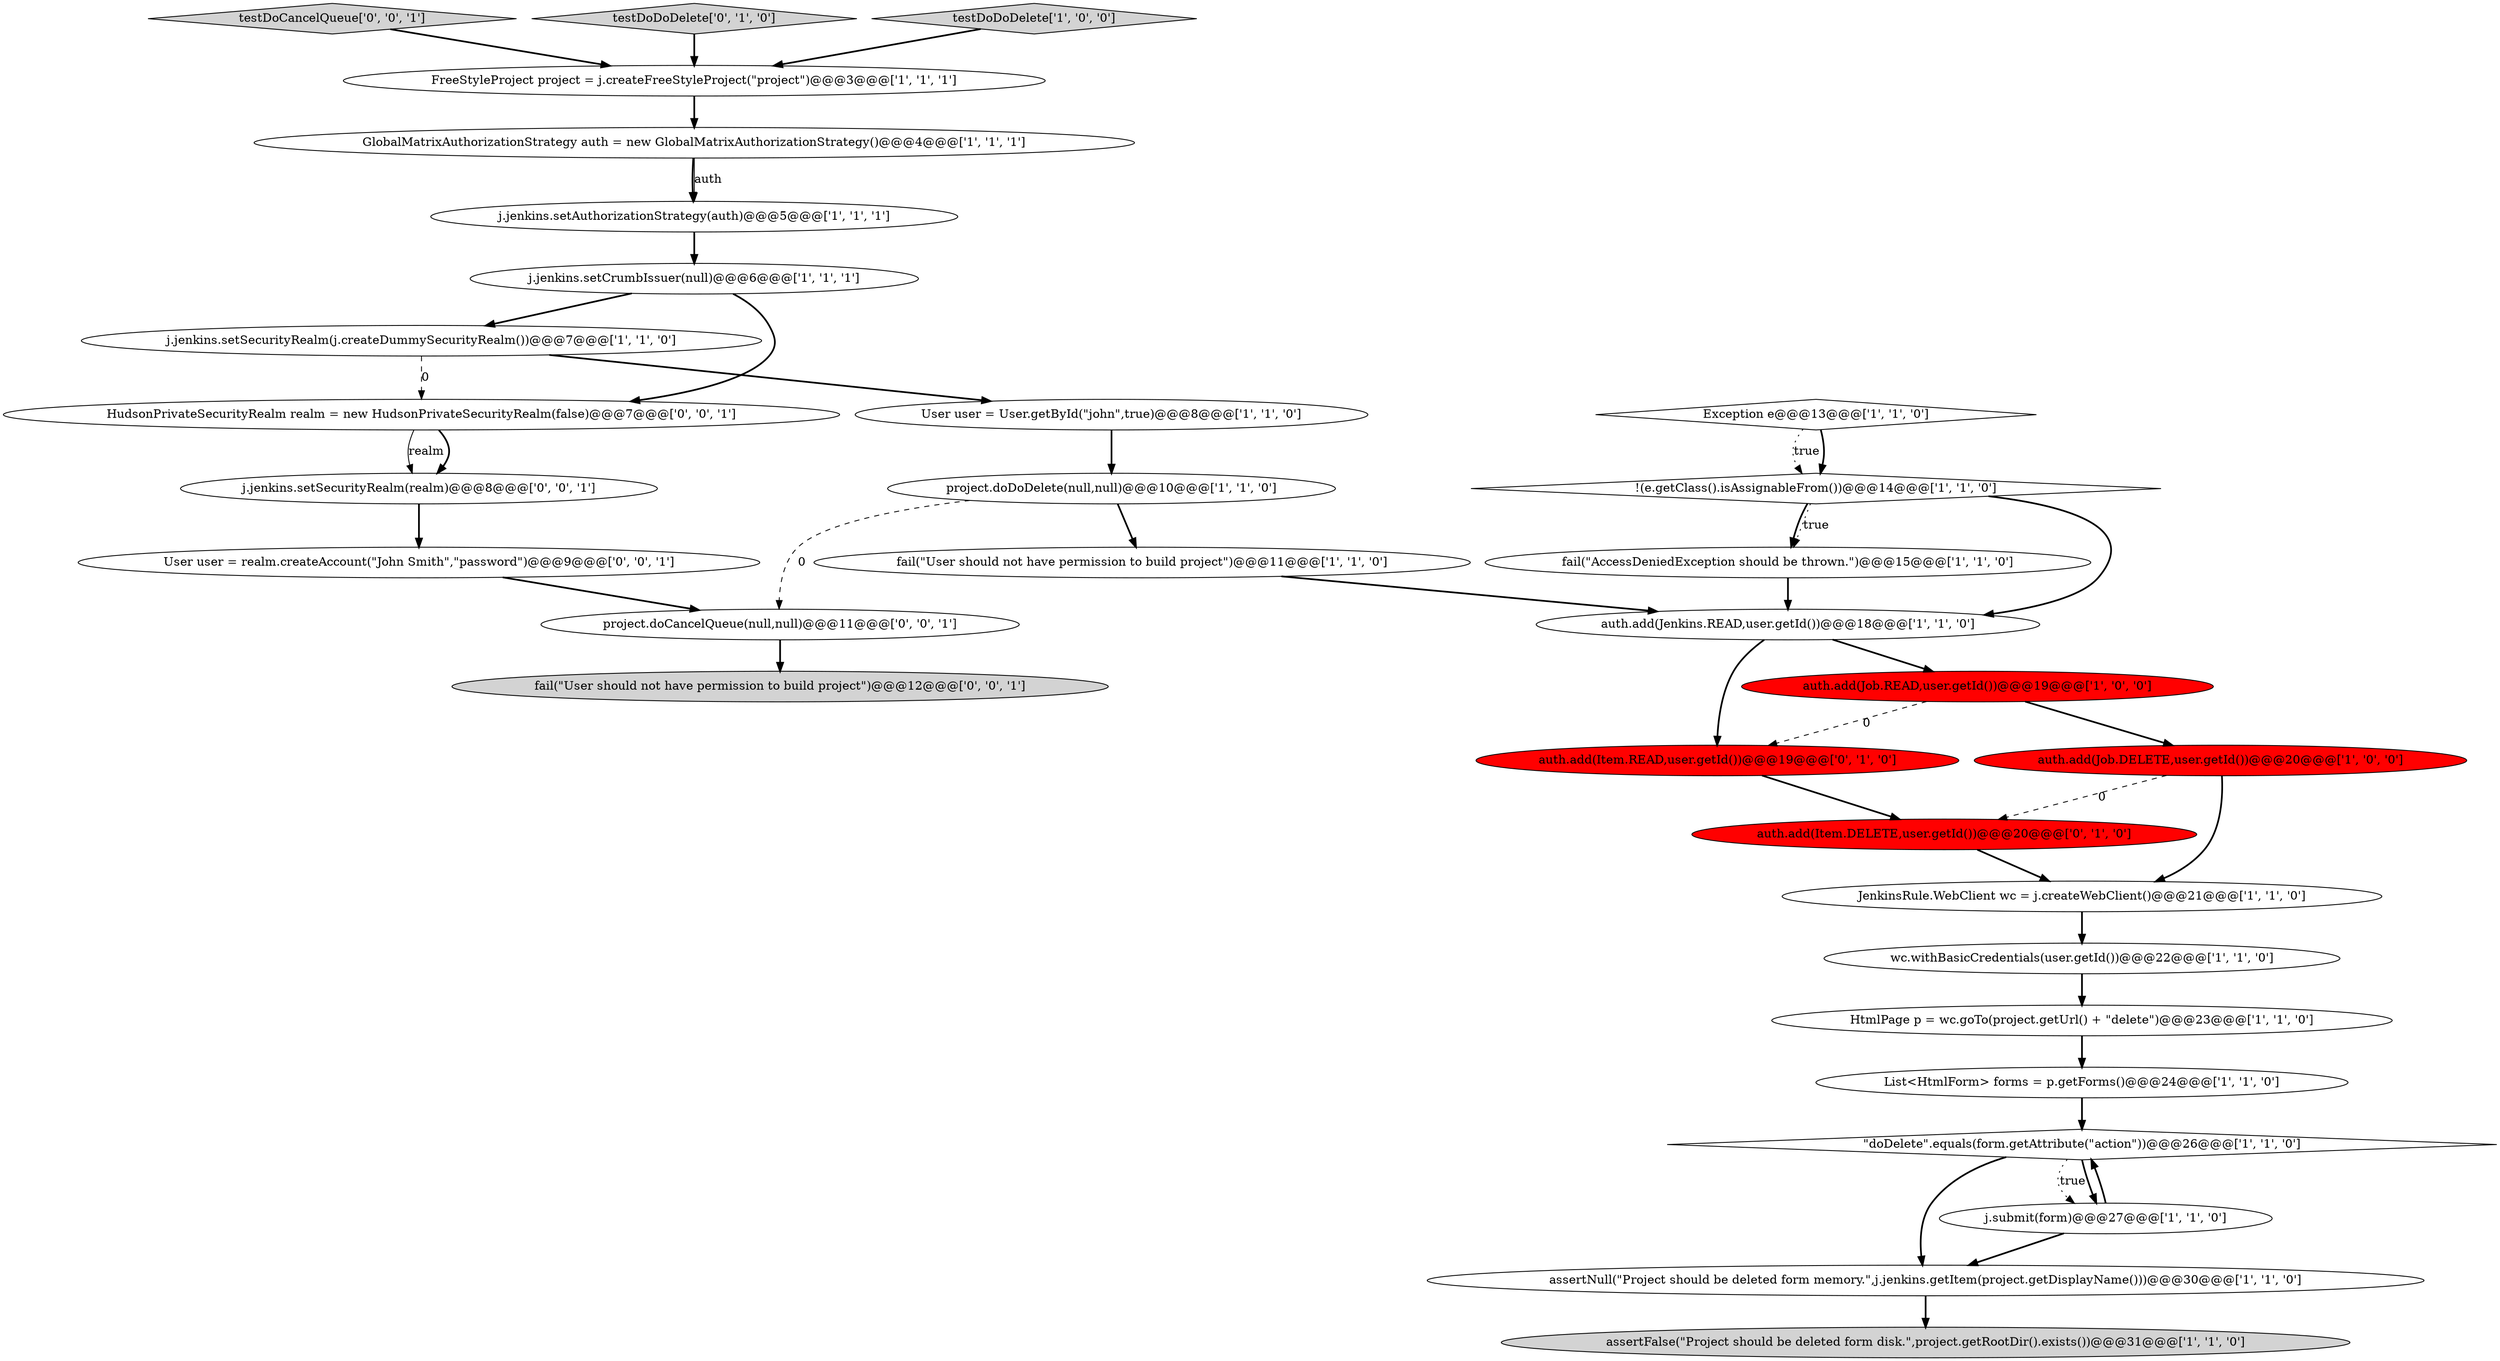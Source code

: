 digraph {
11 [style = filled, label = "GlobalMatrixAuthorizationStrategy auth = new GlobalMatrixAuthorizationStrategy()@@@4@@@['1', '1', '1']", fillcolor = white, shape = ellipse image = "AAA0AAABBB1BBB"];
10 [style = filled, label = "auth.add(Job.DELETE,user.getId())@@@20@@@['1', '0', '0']", fillcolor = red, shape = ellipse image = "AAA1AAABBB1BBB"];
16 [style = filled, label = "User user = User.getById(\"john\",true)@@@8@@@['1', '1', '0']", fillcolor = white, shape = ellipse image = "AAA0AAABBB1BBB"];
4 [style = filled, label = "wc.withBasicCredentials(user.getId())@@@22@@@['1', '1', '0']", fillcolor = white, shape = ellipse image = "AAA0AAABBB1BBB"];
31 [style = filled, label = "j.jenkins.setSecurityRealm(realm)@@@8@@@['0', '0', '1']", fillcolor = white, shape = ellipse image = "AAA0AAABBB3BBB"];
12 [style = filled, label = "\"doDelete\".equals(form.getAttribute(\"action\"))@@@26@@@['1', '1', '0']", fillcolor = white, shape = diamond image = "AAA0AAABBB1BBB"];
13 [style = filled, label = "fail(\"AccessDeniedException should be thrown.\")@@@15@@@['1', '1', '0']", fillcolor = white, shape = ellipse image = "AAA0AAABBB1BBB"];
29 [style = filled, label = "User user = realm.createAccount(\"John Smith\",\"password\")@@@9@@@['0', '0', '1']", fillcolor = white, shape = ellipse image = "AAA0AAABBB3BBB"];
21 [style = filled, label = "assertFalse(\"Project should be deleted form disk.\",project.getRootDir().exists())@@@31@@@['1', '1', '0']", fillcolor = lightgray, shape = ellipse image = "AAA0AAABBB1BBB"];
30 [style = filled, label = "testDoCancelQueue['0', '0', '1']", fillcolor = lightgray, shape = diamond image = "AAA0AAABBB3BBB"];
25 [style = filled, label = "testDoDoDelete['0', '1', '0']", fillcolor = lightgray, shape = diamond image = "AAA0AAABBB2BBB"];
26 [style = filled, label = "project.doCancelQueue(null,null)@@@11@@@['0', '0', '1']", fillcolor = white, shape = ellipse image = "AAA0AAABBB3BBB"];
2 [style = filled, label = "Exception e@@@13@@@['1', '1', '0']", fillcolor = white, shape = diamond image = "AAA0AAABBB1BBB"];
27 [style = filled, label = "fail(\"User should not have permission to build project\")@@@12@@@['0', '0', '1']", fillcolor = lightgray, shape = ellipse image = "AAA0AAABBB3BBB"];
5 [style = filled, label = "JenkinsRule.WebClient wc = j.createWebClient()@@@21@@@['1', '1', '0']", fillcolor = white, shape = ellipse image = "AAA0AAABBB1BBB"];
9 [style = filled, label = "List<HtmlForm> forms = p.getForms()@@@24@@@['1', '1', '0']", fillcolor = white, shape = ellipse image = "AAA0AAABBB1BBB"];
6 [style = filled, label = "assertNull(\"Project should be deleted form memory.\",j.jenkins.getItem(project.getDisplayName()))@@@30@@@['1', '1', '0']", fillcolor = white, shape = ellipse image = "AAA0AAABBB1BBB"];
24 [style = filled, label = "auth.add(Item.DELETE,user.getId())@@@20@@@['0', '1', '0']", fillcolor = red, shape = ellipse image = "AAA1AAABBB2BBB"];
14 [style = filled, label = "testDoDoDelete['1', '0', '0']", fillcolor = lightgray, shape = diamond image = "AAA0AAABBB1BBB"];
19 [style = filled, label = "j.jenkins.setAuthorizationStrategy(auth)@@@5@@@['1', '1', '1']", fillcolor = white, shape = ellipse image = "AAA0AAABBB1BBB"];
17 [style = filled, label = "!(e.getClass().isAssignableFrom())@@@14@@@['1', '1', '0']", fillcolor = white, shape = diamond image = "AAA0AAABBB1BBB"];
28 [style = filled, label = "HudsonPrivateSecurityRealm realm = new HudsonPrivateSecurityRealm(false)@@@7@@@['0', '0', '1']", fillcolor = white, shape = ellipse image = "AAA0AAABBB3BBB"];
15 [style = filled, label = "j.jenkins.setSecurityRealm(j.createDummySecurityRealm())@@@7@@@['1', '1', '0']", fillcolor = white, shape = ellipse image = "AAA0AAABBB1BBB"];
20 [style = filled, label = "auth.add(Job.READ,user.getId())@@@19@@@['1', '0', '0']", fillcolor = red, shape = ellipse image = "AAA1AAABBB1BBB"];
0 [style = filled, label = "project.doDoDelete(null,null)@@@10@@@['1', '1', '0']", fillcolor = white, shape = ellipse image = "AAA0AAABBB1BBB"];
18 [style = filled, label = "FreeStyleProject project = j.createFreeStyleProject(\"project\")@@@3@@@['1', '1', '1']", fillcolor = white, shape = ellipse image = "AAA0AAABBB1BBB"];
22 [style = filled, label = "auth.add(Jenkins.READ,user.getId())@@@18@@@['1', '1', '0']", fillcolor = white, shape = ellipse image = "AAA0AAABBB1BBB"];
7 [style = filled, label = "HtmlPage p = wc.goTo(project.getUrl() + \"delete\")@@@23@@@['1', '1', '0']", fillcolor = white, shape = ellipse image = "AAA0AAABBB1BBB"];
23 [style = filled, label = "auth.add(Item.READ,user.getId())@@@19@@@['0', '1', '0']", fillcolor = red, shape = ellipse image = "AAA1AAABBB2BBB"];
8 [style = filled, label = "j.jenkins.setCrumbIssuer(null)@@@6@@@['1', '1', '1']", fillcolor = white, shape = ellipse image = "AAA0AAABBB1BBB"];
3 [style = filled, label = "j.submit(form)@@@27@@@['1', '1', '0']", fillcolor = white, shape = ellipse image = "AAA0AAABBB1BBB"];
1 [style = filled, label = "fail(\"User should not have permission to build project\")@@@11@@@['1', '1', '0']", fillcolor = white, shape = ellipse image = "AAA0AAABBB1BBB"];
2->17 [style = bold, label=""];
8->28 [style = bold, label=""];
12->3 [style = dotted, label="true"];
16->0 [style = bold, label=""];
8->15 [style = bold, label=""];
15->28 [style = dashed, label="0"];
6->21 [style = bold, label=""];
28->31 [style = bold, label=""];
2->17 [style = dotted, label="true"];
18->11 [style = bold, label=""];
25->18 [style = bold, label=""];
3->6 [style = bold, label=""];
31->29 [style = bold, label=""];
0->26 [style = dashed, label="0"];
3->12 [style = bold, label=""];
11->19 [style = bold, label=""];
17->22 [style = bold, label=""];
15->16 [style = bold, label=""];
12->6 [style = bold, label=""];
30->18 [style = bold, label=""];
22->23 [style = bold, label=""];
4->7 [style = bold, label=""];
19->8 [style = bold, label=""];
24->5 [style = bold, label=""];
20->10 [style = bold, label=""];
1->22 [style = bold, label=""];
29->26 [style = bold, label=""];
7->9 [style = bold, label=""];
26->27 [style = bold, label=""];
28->31 [style = solid, label="realm"];
23->24 [style = bold, label=""];
10->5 [style = bold, label=""];
22->20 [style = bold, label=""];
11->19 [style = solid, label="auth"];
0->1 [style = bold, label=""];
5->4 [style = bold, label=""];
20->23 [style = dashed, label="0"];
14->18 [style = bold, label=""];
17->13 [style = bold, label=""];
12->3 [style = bold, label=""];
13->22 [style = bold, label=""];
9->12 [style = bold, label=""];
17->13 [style = dotted, label="true"];
10->24 [style = dashed, label="0"];
}
